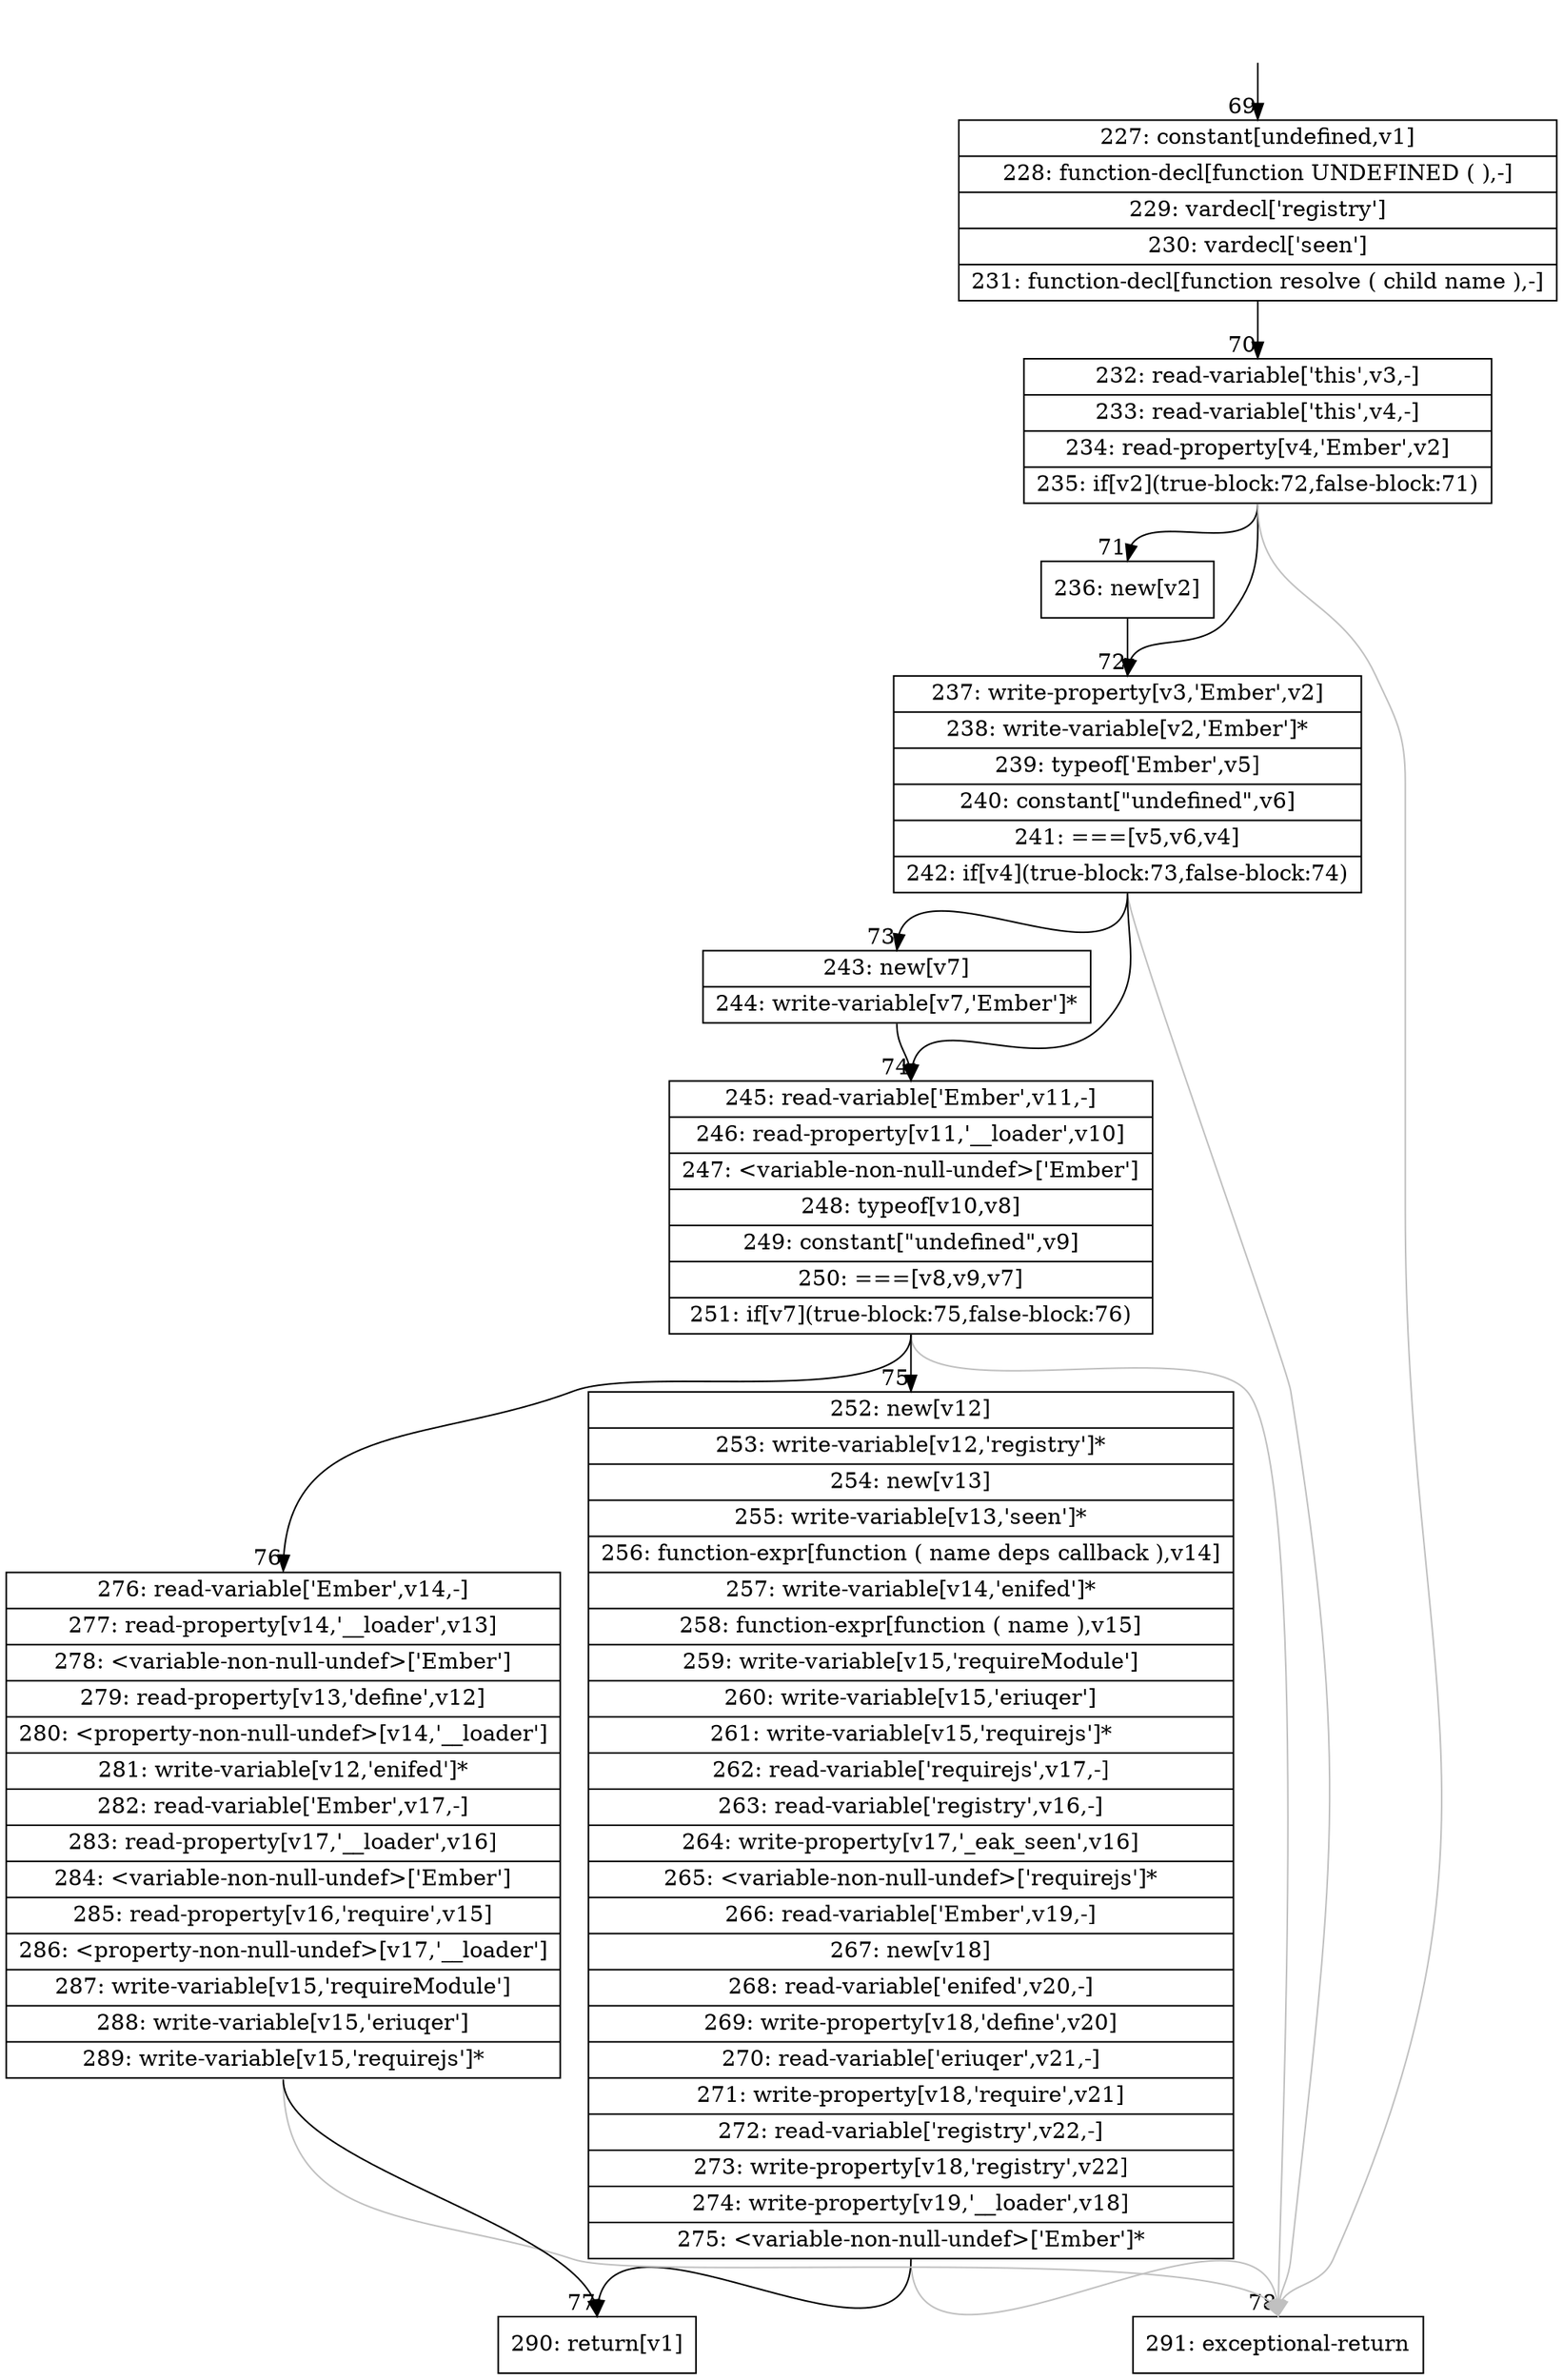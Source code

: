 digraph {
rankdir="TD"
BB_entry2[shape=none,label=""];
BB_entry2 -> BB69 [tailport=s, headport=n, headlabel="    69"]
BB69 [shape=record label="{227: constant[undefined,v1]|228: function-decl[function UNDEFINED ( ),-]|229: vardecl['registry']|230: vardecl['seen']|231: function-decl[function resolve ( child name ),-]}" ] 
BB69 -> BB70 [tailport=s, headport=n, headlabel="      70"]
BB70 [shape=record label="{232: read-variable['this',v3,-]|233: read-variable['this',v4,-]|234: read-property[v4,'Ember',v2]|235: if[v2](true-block:72,false-block:71)}" ] 
BB70 -> BB72 [tailport=s, headport=n, headlabel="      72"]
BB70 -> BB71 [tailport=s, headport=n, headlabel="      71"]
BB70 -> BB78 [tailport=s, headport=n, color=gray, headlabel="      78"]
BB71 [shape=record label="{236: new[v2]}" ] 
BB71 -> BB72 [tailport=s, headport=n]
BB72 [shape=record label="{237: write-property[v3,'Ember',v2]|238: write-variable[v2,'Ember']*|239: typeof['Ember',v5]|240: constant[\"undefined\",v6]|241: ===[v5,v6,v4]|242: if[v4](true-block:73,false-block:74)}" ] 
BB72 -> BB73 [tailport=s, headport=n, headlabel="      73"]
BB72 -> BB74 [tailport=s, headport=n, headlabel="      74"]
BB72 -> BB78 [tailport=s, headport=n, color=gray]
BB73 [shape=record label="{243: new[v7]|244: write-variable[v7,'Ember']*}" ] 
BB73 -> BB74 [tailport=s, headport=n]
BB74 [shape=record label="{245: read-variable['Ember',v11,-]|246: read-property[v11,'__loader',v10]|247: \<variable-non-null-undef\>['Ember']|248: typeof[v10,v8]|249: constant[\"undefined\",v9]|250: ===[v8,v9,v7]|251: if[v7](true-block:75,false-block:76)}" ] 
BB74 -> BB75 [tailport=s, headport=n, headlabel="      75"]
BB74 -> BB76 [tailport=s, headport=n, headlabel="      76"]
BB74 -> BB78 [tailport=s, headport=n, color=gray]
BB75 [shape=record label="{252: new[v12]|253: write-variable[v12,'registry']*|254: new[v13]|255: write-variable[v13,'seen']*|256: function-expr[function ( name deps callback ),v14]|257: write-variable[v14,'enifed']*|258: function-expr[function ( name ),v15]|259: write-variable[v15,'requireModule']|260: write-variable[v15,'eriuqer']|261: write-variable[v15,'requirejs']*|262: read-variable['requirejs',v17,-]|263: read-variable['registry',v16,-]|264: write-property[v17,'_eak_seen',v16]|265: \<variable-non-null-undef\>['requirejs']*|266: read-variable['Ember',v19,-]|267: new[v18]|268: read-variable['enifed',v20,-]|269: write-property[v18,'define',v20]|270: read-variable['eriuqer',v21,-]|271: write-property[v18,'require',v21]|272: read-variable['registry',v22,-]|273: write-property[v18,'registry',v22]|274: write-property[v19,'__loader',v18]|275: \<variable-non-null-undef\>['Ember']*}" ] 
BB75 -> BB77 [tailport=s, headport=n, headlabel="      77"]
BB75 -> BB78 [tailport=s, headport=n, color=gray]
BB76 [shape=record label="{276: read-variable['Ember',v14,-]|277: read-property[v14,'__loader',v13]|278: \<variable-non-null-undef\>['Ember']|279: read-property[v13,'define',v12]|280: \<property-non-null-undef\>[v14,'__loader']|281: write-variable[v12,'enifed']*|282: read-variable['Ember',v17,-]|283: read-property[v17,'__loader',v16]|284: \<variable-non-null-undef\>['Ember']|285: read-property[v16,'require',v15]|286: \<property-non-null-undef\>[v17,'__loader']|287: write-variable[v15,'requireModule']|288: write-variable[v15,'eriuqer']|289: write-variable[v15,'requirejs']*}" ] 
BB76 -> BB77 [tailport=s, headport=n]
BB76 -> BB78 [tailport=s, headport=n, color=gray]
BB77 [shape=record label="{290: return[v1]}" ] 
BB78 [shape=record label="{291: exceptional-return}" ] 
//#$~ 85
}

